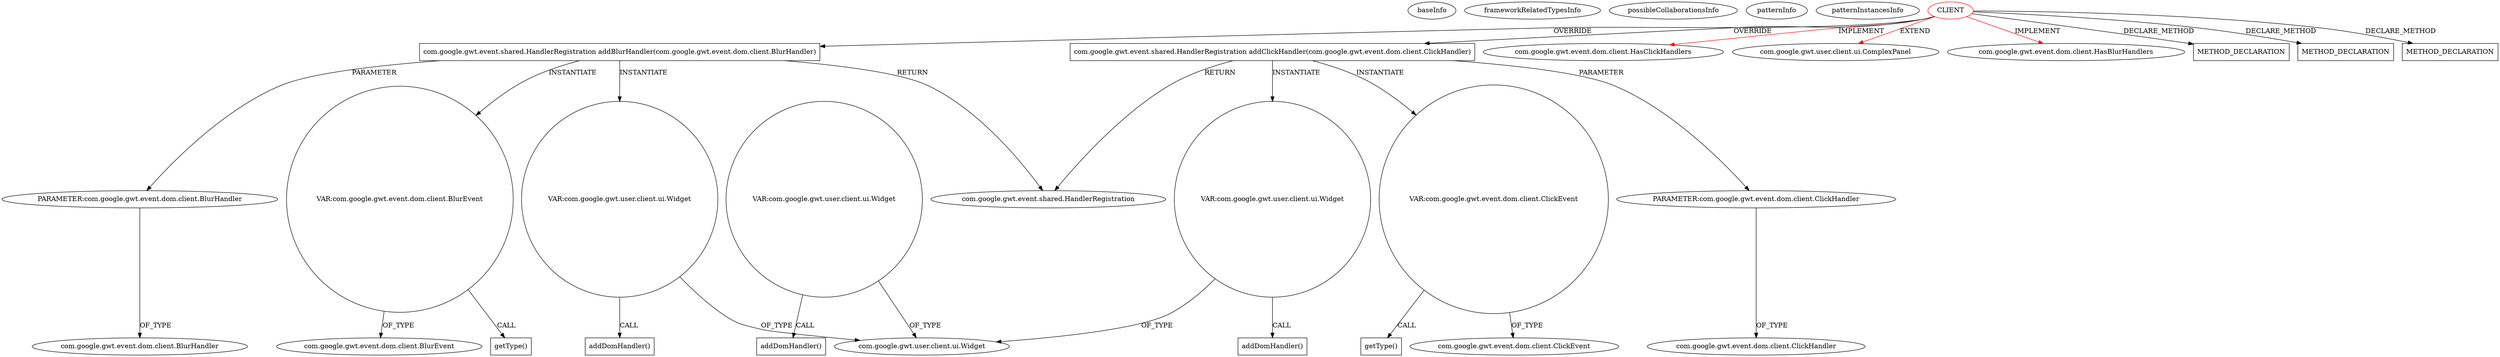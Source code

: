 digraph {
baseInfo[graphId=1561,category="pattern",isAnonymous=false,possibleRelation=false]
frameworkRelatedTypesInfo[0="com.google.gwt.user.client.ui.ComplexPanel",1="com.google.gwt.event.dom.client.HasClickHandlers",2="com.google.gwt.event.dom.client.HasBlurHandlers"]
possibleCollaborationsInfo[]
patternInfo[frequency=2.0,patternRootClient=0]
patternInstancesInfo[0="mguiral-GwtSvgLib~/mguiral-GwtSvgLib/GwtSvgLib-master/src/gwt/html5/svg/client/user/ui/SVGSymbolWidget.java~SVGSymbolWidget~3998",1="mguiral-GwtSvgLib~/mguiral-GwtSvgLib/GwtSvgLib-master/src/gwt/html5/svg/client/user/ui/SVGSwitchWidget.java~SVGSwitchWidget~4001"]
26[label="PARAMETER:com.google.gwt.event.dom.client.BlurHandler",vertexType="PARAMETER_DECLARATION",isFrameworkType=false]
27[label="com.google.gwt.event.dom.client.BlurHandler",vertexType="FRAMEWORK_INTERFACE_TYPE",isFrameworkType=false]
24[label="com.google.gwt.event.shared.HandlerRegistration addBlurHandler(com.google.gwt.event.dom.client.BlurHandler)",vertexType="OVERRIDING_METHOD_DECLARATION",isFrameworkType=false,shape=box]
0[label="CLIENT",vertexType="ROOT_CLIENT_CLASS_DECLARATION",isFrameworkType=false,color=red]
4[label="com.google.gwt.event.dom.client.HasClickHandlers",vertexType="FRAMEWORK_INTERFACE_TYPE",isFrameworkType=false]
28[label="VAR:com.google.gwt.user.client.ui.Widget",vertexType="VARIABLE_EXPRESION",isFrameworkType=false,shape=circle]
1[label="com.google.gwt.user.client.ui.ComplexPanel",vertexType="FRAMEWORK_CLASS_TYPE",isFrameworkType=false]
31[label="VAR:com.google.gwt.event.dom.client.BlurEvent",vertexType="VARIABLE_EXPRESION",isFrameworkType=false,shape=circle]
32[label="getType()",vertexType="INSIDE_CALL",isFrameworkType=false,shape=box]
15[label="com.google.gwt.event.shared.HandlerRegistration",vertexType="FRAMEWORK_INTERFACE_TYPE",isFrameworkType=false]
20[label="com.google.gwt.user.client.ui.Widget",vertexType="FRAMEWORK_CLASS_TYPE",isFrameworkType=false]
38[label="VAR:com.google.gwt.user.client.ui.Widget",vertexType="VARIABLE_EXPRESION",isFrameworkType=false,shape=circle]
88[label="VAR:com.google.gwt.user.client.ui.Widget",vertexType="VARIABLE_EXPRESION",isFrameworkType=false,shape=circle]
39[label="addDomHandler()",vertexType="INSIDE_CALL",isFrameworkType=false,shape=box]
89[label="addDomHandler()",vertexType="INSIDE_CALL",isFrameworkType=false,shape=box]
29[label="addDomHandler()",vertexType="INSIDE_CALL",isFrameworkType=false,shape=box]
34[label="com.google.gwt.event.shared.HandlerRegistration addClickHandler(com.google.gwt.event.dom.client.ClickHandler)",vertexType="OVERRIDING_METHOD_DECLARATION",isFrameworkType=false,shape=box]
41[label="VAR:com.google.gwt.event.dom.client.ClickEvent",vertexType="VARIABLE_EXPRESION",isFrameworkType=false,shape=circle]
42[label="getType()",vertexType="INSIDE_CALL",isFrameworkType=false,shape=box]
36[label="PARAMETER:com.google.gwt.event.dom.client.ClickHandler",vertexType="PARAMETER_DECLARATION",isFrameworkType=false]
43[label="com.google.gwt.event.dom.client.ClickEvent",vertexType="FRAMEWORK_CLASS_TYPE",isFrameworkType=false]
37[label="com.google.gwt.event.dom.client.ClickHandler",vertexType="FRAMEWORK_INTERFACE_TYPE",isFrameworkType=false]
33[label="com.google.gwt.event.dom.client.BlurEvent",vertexType="FRAMEWORK_CLASS_TYPE",isFrameworkType=false]
3[label="com.google.gwt.event.dom.client.HasBlurHandlers",vertexType="FRAMEWORK_INTERFACE_TYPE",isFrameworkType=false]
128[label="METHOD_DECLARATION",vertexType="CLIENT_METHOD_DECLARATION",isFrameworkType=false,shape=box]
133[label="METHOD_DECLARATION",vertexType="CLIENT_METHOD_DECLARATION",isFrameworkType=false,shape=box]
142[label="METHOD_DECLARATION",vertexType="CLIENT_METHOD_DECLARATION",isFrameworkType=false,shape=box]
28->20[label="OF_TYPE"]
0->1[label="EXTEND",color=red]
38->39[label="CALL"]
0->133[label="DECLARE_METHOD"]
0->4[label="IMPLEMENT",color=red]
0->142[label="DECLARE_METHOD"]
26->27[label="OF_TYPE"]
34->36[label="PARAMETER"]
41->43[label="OF_TYPE"]
0->24[label="OVERRIDE"]
24->15[label="RETURN"]
41->42[label="CALL"]
24->31[label="INSTANTIATE"]
88->89[label="CALL"]
31->32[label="CALL"]
34->15[label="RETURN"]
0->128[label="DECLARE_METHOD"]
38->20[label="OF_TYPE"]
34->38[label="INSTANTIATE"]
34->41[label="INSTANTIATE"]
88->20[label="OF_TYPE"]
24->26[label="PARAMETER"]
31->33[label="OF_TYPE"]
0->3[label="IMPLEMENT",color=red]
0->34[label="OVERRIDE"]
24->28[label="INSTANTIATE"]
28->29[label="CALL"]
36->37[label="OF_TYPE"]
}
